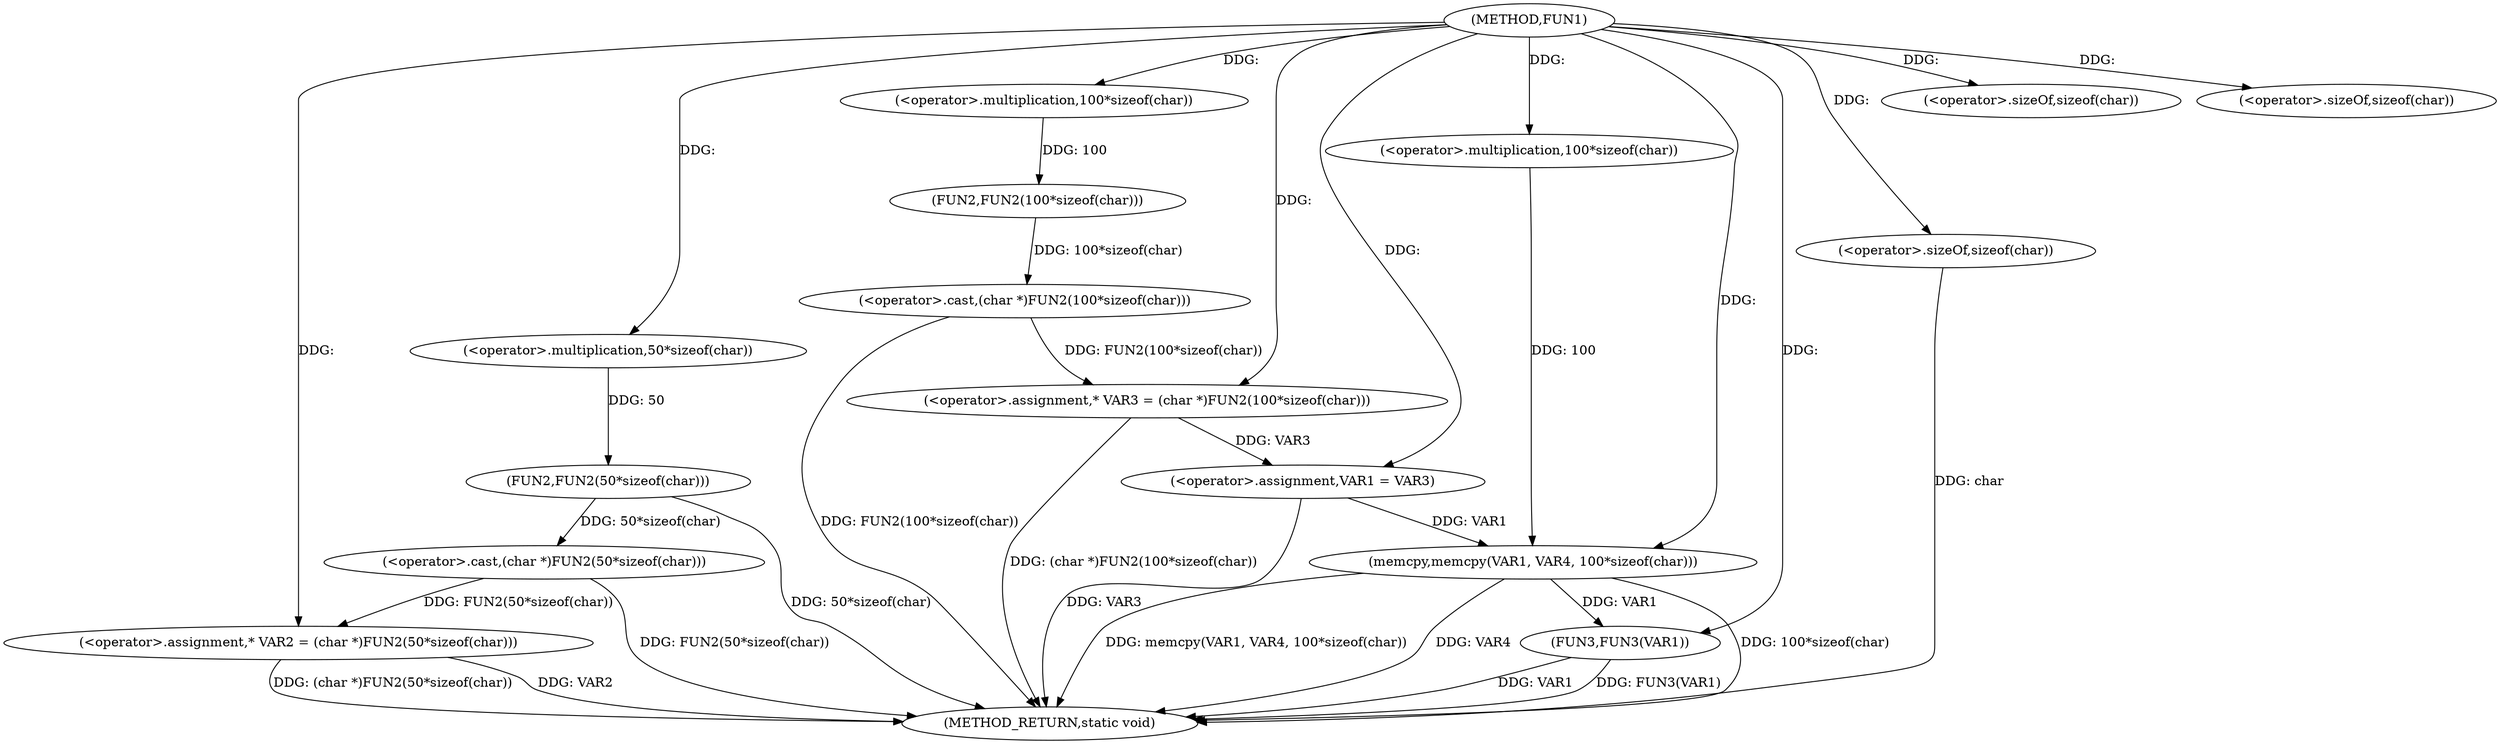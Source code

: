 digraph FUN1 {  
"1000100" [label = "(METHOD,FUN1)" ]
"1000139" [label = "(METHOD_RETURN,static void)" ]
"1000104" [label = "(<operator>.assignment,* VAR2 = (char *)FUN2(50*sizeof(char)))" ]
"1000106" [label = "(<operator>.cast,(char *)FUN2(50*sizeof(char)))" ]
"1000108" [label = "(FUN2,FUN2(50*sizeof(char)))" ]
"1000109" [label = "(<operator>.multiplication,50*sizeof(char))" ]
"1000111" [label = "(<operator>.sizeOf,sizeof(char))" ]
"1000114" [label = "(<operator>.assignment,* VAR3 = (char *)FUN2(100*sizeof(char)))" ]
"1000116" [label = "(<operator>.cast,(char *)FUN2(100*sizeof(char)))" ]
"1000118" [label = "(FUN2,FUN2(100*sizeof(char)))" ]
"1000119" [label = "(<operator>.multiplication,100*sizeof(char))" ]
"1000121" [label = "(<operator>.sizeOf,sizeof(char))" ]
"1000125" [label = "(<operator>.assignment,VAR1 = VAR3)" ]
"1000130" [label = "(memcpy,memcpy(VAR1, VAR4, 100*sizeof(char)))" ]
"1000133" [label = "(<operator>.multiplication,100*sizeof(char))" ]
"1000135" [label = "(<operator>.sizeOf,sizeof(char))" ]
"1000137" [label = "(FUN3,FUN3(VAR1))" ]
  "1000130" -> "1000139"  [ label = "DDG: memcpy(VAR1, VAR4, 100*sizeof(char))"] 
  "1000106" -> "1000139"  [ label = "DDG: FUN2(50*sizeof(char))"] 
  "1000104" -> "1000139"  [ label = "DDG: VAR2"] 
  "1000130" -> "1000139"  [ label = "DDG: VAR4"] 
  "1000125" -> "1000139"  [ label = "DDG: VAR3"] 
  "1000116" -> "1000139"  [ label = "DDG: FUN2(100*sizeof(char))"] 
  "1000130" -> "1000139"  [ label = "DDG: 100*sizeof(char)"] 
  "1000135" -> "1000139"  [ label = "DDG: char"] 
  "1000137" -> "1000139"  [ label = "DDG: VAR1"] 
  "1000114" -> "1000139"  [ label = "DDG: (char *)FUN2(100*sizeof(char))"] 
  "1000137" -> "1000139"  [ label = "DDG: FUN3(VAR1)"] 
  "1000104" -> "1000139"  [ label = "DDG: (char *)FUN2(50*sizeof(char))"] 
  "1000108" -> "1000139"  [ label = "DDG: 50*sizeof(char)"] 
  "1000106" -> "1000104"  [ label = "DDG: FUN2(50*sizeof(char))"] 
  "1000100" -> "1000104"  [ label = "DDG: "] 
  "1000108" -> "1000106"  [ label = "DDG: 50*sizeof(char)"] 
  "1000109" -> "1000108"  [ label = "DDG: 50"] 
  "1000100" -> "1000109"  [ label = "DDG: "] 
  "1000100" -> "1000111"  [ label = "DDG: "] 
  "1000116" -> "1000114"  [ label = "DDG: FUN2(100*sizeof(char))"] 
  "1000100" -> "1000114"  [ label = "DDG: "] 
  "1000118" -> "1000116"  [ label = "DDG: 100*sizeof(char)"] 
  "1000119" -> "1000118"  [ label = "DDG: 100"] 
  "1000100" -> "1000119"  [ label = "DDG: "] 
  "1000100" -> "1000121"  [ label = "DDG: "] 
  "1000114" -> "1000125"  [ label = "DDG: VAR3"] 
  "1000100" -> "1000125"  [ label = "DDG: "] 
  "1000125" -> "1000130"  [ label = "DDG: VAR1"] 
  "1000100" -> "1000130"  [ label = "DDG: "] 
  "1000133" -> "1000130"  [ label = "DDG: 100"] 
  "1000100" -> "1000133"  [ label = "DDG: "] 
  "1000100" -> "1000135"  [ label = "DDG: "] 
  "1000130" -> "1000137"  [ label = "DDG: VAR1"] 
  "1000100" -> "1000137"  [ label = "DDG: "] 
}
